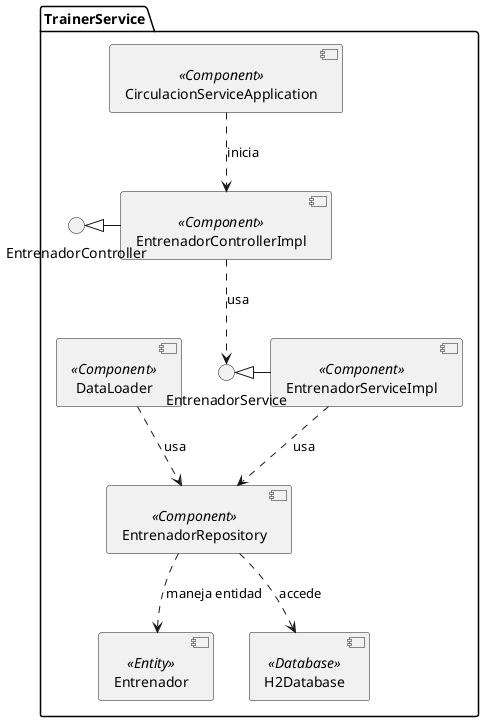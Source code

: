 @startuml
package "TrainerService" {
  [CirculacionServiceApplication] <<Component>>
  [DataLoader] <<Component>>
  [EntrenadorControllerImpl] <<Component>>
  [EntrenadorServiceImpl] <<Component>>
  [EntrenadorRepository] <<Component>>
  [Entrenador] <<Entity>>
  [H2Database] <<Database>>

  interface EntrenadorController
  interface EntrenadorService

  [EntrenadorControllerImpl] -left-|> EntrenadorController
  [EntrenadorServiceImpl] -left-|> EntrenadorService

  [EntrenadorControllerImpl] ..> EntrenadorService : usa
  [EntrenadorServiceImpl] ..> EntrenadorRepository : usa
  [EntrenadorRepository] ..> Entrenador : maneja entidad
  [EntrenadorRepository] ..> [H2Database] : accede
  [DataLoader] ..> EntrenadorRepository : usa
  [CirculacionServiceApplication] ..> EntrenadorControllerImpl : inicia
}
@enduml